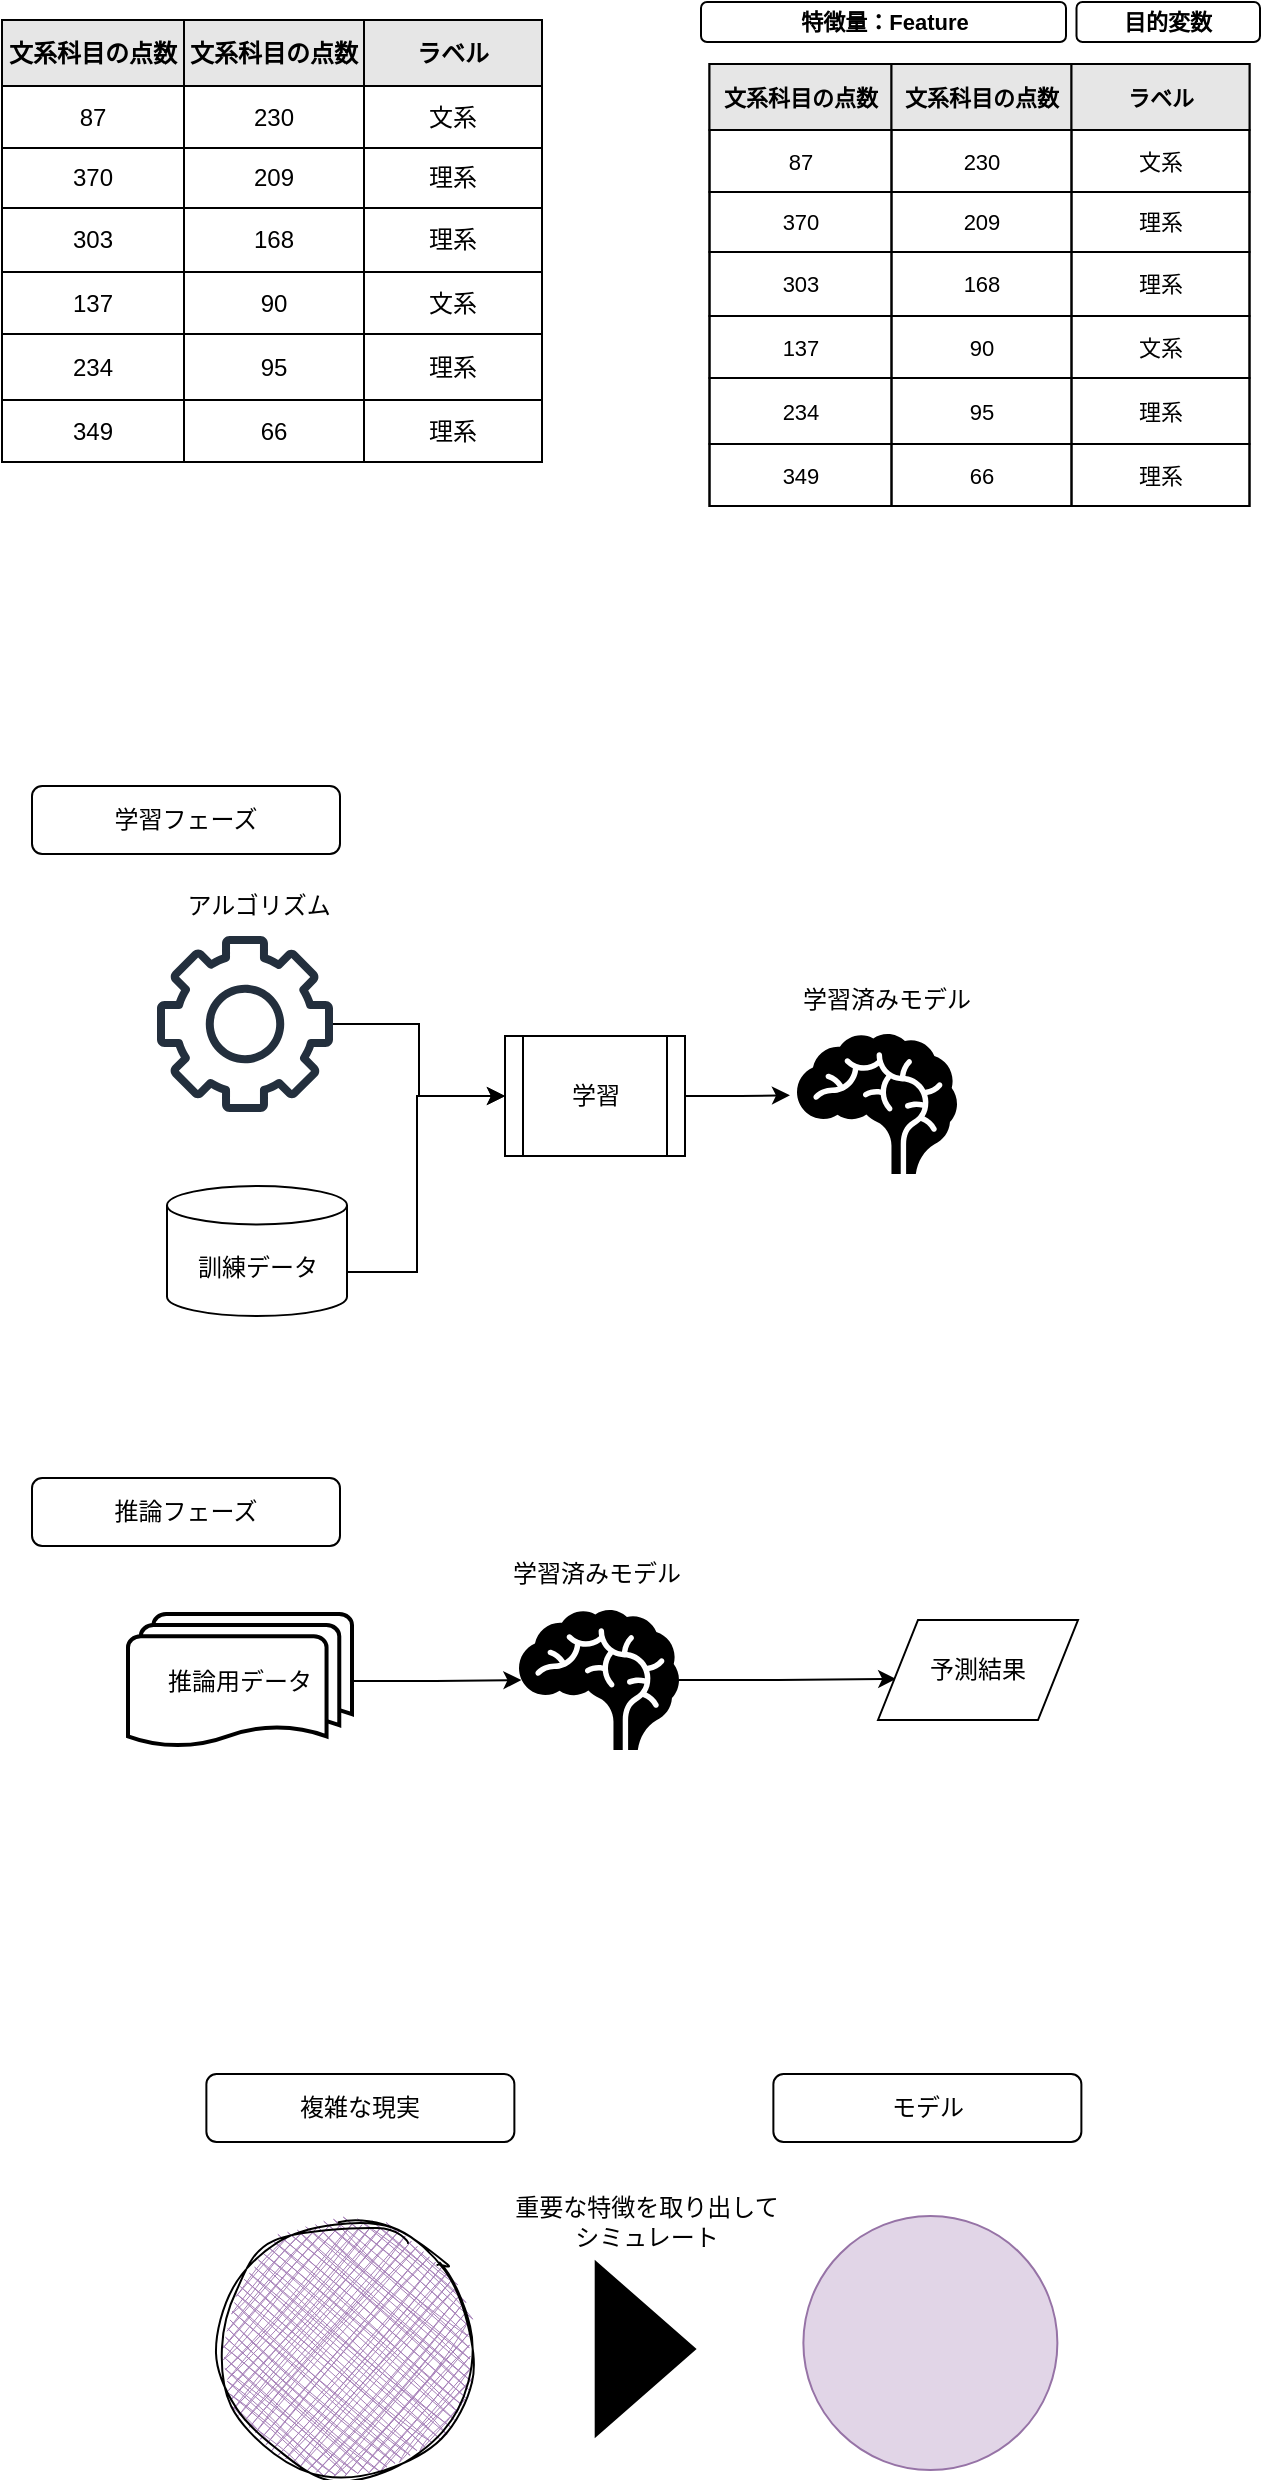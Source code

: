 <mxfile>
    <diagram id="sHc_wFPXRGP4sv5DglS8" name="Page-1">
        <mxGraphModel dx="1228" dy="116" grid="0" gridSize="10" guides="1" tooltips="1" connect="1" arrows="1" fold="1" page="1" pageScale="1" pageWidth="827" pageHeight="1169" math="0" shadow="0">
            <root>
                <mxCell id="0"/>
                <mxCell id="1" parent="0"/>
                <mxCell id="gdwEVVasBqk_ZRCRB2Q2-10" style="edgeStyle=orthogonalEdgeStyle;rounded=0;orthogonalLoop=1;jettySize=auto;html=1;entryX=0;entryY=0.5;entryDx=0;entryDy=0;movable=1;resizable=1;rotatable=1;deletable=1;editable=1;locked=0;connectable=1;fontStyle=1" parent="1" source="gdwEVVasBqk_ZRCRB2Q2-11" target="gdwEVVasBqk_ZRCRB2Q2-17" edge="1">
                    <mxGeometry relative="1" as="geometry">
                        <Array as="points">
                            <mxPoint x="274.5" y="1938"/>
                            <mxPoint x="274.5" y="1850"/>
                        </Array>
                    </mxGeometry>
                </mxCell>
                <mxCell id="gdwEVVasBqk_ZRCRB2Q2-11" value="訓練データ" style="shape=cylinder3;whiteSpace=wrap;html=1;boundedLbl=1;backgroundOutline=1;size=9.621;movable=1;resizable=1;rotatable=1;deletable=1;editable=1;locked=0;connectable=1;" parent="1" vertex="1">
                    <mxGeometry x="149.5" y="1895" width="90" height="65" as="geometry"/>
                </mxCell>
                <mxCell id="gdwEVVasBqk_ZRCRB2Q2-12" style="edgeStyle=orthogonalEdgeStyle;rounded=0;orthogonalLoop=1;jettySize=auto;html=1;entryX=0;entryY=0.5;entryDx=0;entryDy=0;movable=1;resizable=1;rotatable=1;deletable=1;editable=1;locked=0;connectable=1;fontStyle=1" parent="1" source="gdwEVVasBqk_ZRCRB2Q2-13" target="gdwEVVasBqk_ZRCRB2Q2-17" edge="1">
                    <mxGeometry relative="1" as="geometry"/>
                </mxCell>
                <mxCell id="gdwEVVasBqk_ZRCRB2Q2-13" value="" style="sketch=0;outlineConnect=0;fontColor=#232F3E;gradientColor=none;fillColor=#232F3D;strokeColor=none;dashed=0;verticalLabelPosition=bottom;verticalAlign=top;align=center;html=1;fontSize=12;fontStyle=0;aspect=fixed;pointerEvents=1;shape=mxgraph.aws4.gear;movable=1;resizable=1;rotatable=1;deletable=1;editable=1;locked=0;connectable=1;" parent="1" vertex="1">
                    <mxGeometry x="144.5" y="1770" width="88" height="88" as="geometry"/>
                </mxCell>
                <mxCell id="gdwEVVasBqk_ZRCRB2Q2-14" value="" style="shape=mxgraph.signs.healthcare.brain;html=1;pointerEvents=1;fillColor=#000000;strokeColor=none;verticalLabelPosition=bottom;verticalAlign=top;align=center;movable=1;resizable=1;rotatable=1;deletable=1;editable=1;locked=0;connectable=1;" parent="1" vertex="1">
                    <mxGeometry x="464.5" y="1819" width="80" height="70" as="geometry"/>
                </mxCell>
                <mxCell id="gdwEVVasBqk_ZRCRB2Q2-15" value="アルゴリズム" style="text;html=1;align=center;verticalAlign=middle;resizable=1;points=[];autosize=1;strokeColor=none;fillColor=none;movable=1;rotatable=1;deletable=1;editable=1;locked=0;connectable=1;" parent="1" vertex="1">
                    <mxGeometry x="144.5" y="1740" width="100" height="30" as="geometry"/>
                </mxCell>
                <mxCell id="gdwEVVasBqk_ZRCRB2Q2-16" value="学習済みモデル" style="text;html=1;align=center;verticalAlign=middle;resizable=1;points=[];autosize=1;strokeColor=none;fillColor=none;movable=1;rotatable=1;deletable=1;editable=1;locked=0;connectable=1;" parent="1" vertex="1">
                    <mxGeometry x="453.5" y="1787" width="110" height="30" as="geometry"/>
                </mxCell>
                <mxCell id="gdwEVVasBqk_ZRCRB2Q2-17" value="学習" style="shape=process;whiteSpace=wrap;html=1;backgroundOutline=1;movable=1;resizable=1;rotatable=1;deletable=1;editable=1;locked=0;connectable=1;" parent="1" vertex="1">
                    <mxGeometry x="318.5" y="1820" width="90" height="60" as="geometry"/>
                </mxCell>
                <mxCell id="gdwEVVasBqk_ZRCRB2Q2-18" style="edgeStyle=orthogonalEdgeStyle;rounded=0;orthogonalLoop=1;jettySize=auto;html=1;exitX=1;exitY=0.5;exitDx=0;exitDy=0;entryX=-0.044;entryY=0.438;entryDx=0;entryDy=0;entryPerimeter=0;movable=1;resizable=1;rotatable=1;deletable=1;editable=1;locked=0;connectable=1;fontStyle=1" parent="1" source="gdwEVVasBqk_ZRCRB2Q2-17" target="gdwEVVasBqk_ZRCRB2Q2-14" edge="1">
                    <mxGeometry relative="1" as="geometry">
                        <mxPoint x="424.5" y="1924" as="sourcePoint"/>
                        <mxPoint x="454.5" y="1890" as="targetPoint"/>
                    </mxGeometry>
                </mxCell>
                <mxCell id="wrHmRAw8vj289W4iR1oa-15" style="edgeStyle=orthogonalEdgeStyle;rounded=0;orthogonalLoop=1;jettySize=auto;html=1;entryX=0.091;entryY=0.589;entryDx=0;entryDy=0;entryPerimeter=0;movable=1;resizable=1;rotatable=1;deletable=1;editable=1;locked=0;connectable=1;fontStyle=1" parent="1" source="wrHmRAw8vj289W4iR1oa-1" target="wrHmRAw8vj289W4iR1oa-12" edge="1">
                    <mxGeometry relative="1" as="geometry"/>
                </mxCell>
                <mxCell id="wrHmRAw8vj289W4iR1oa-1" value="" style="shape=mxgraph.signs.healthcare.brain;html=1;pointerEvents=1;fillColor=#000000;strokeColor=none;verticalLabelPosition=bottom;verticalAlign=top;align=center;movable=1;resizable=1;rotatable=1;deletable=1;editable=1;locked=0;connectable=1;" parent="1" vertex="1">
                    <mxGeometry x="325.5" y="2107" width="80" height="70" as="geometry"/>
                </mxCell>
                <mxCell id="wrHmRAw8vj289W4iR1oa-2" value="学習済みモデル" style="text;html=1;align=center;verticalAlign=middle;resizable=1;points=[];autosize=1;strokeColor=none;fillColor=none;movable=1;rotatable=1;deletable=1;editable=1;locked=0;connectable=1;" parent="1" vertex="1">
                    <mxGeometry x="308.5" y="2074" width="110" height="30" as="geometry"/>
                </mxCell>
                <mxCell id="wrHmRAw8vj289W4iR1oa-3" value="学習フェーズ" style="rounded=1;whiteSpace=wrap;html=1;movable=1;resizable=1;rotatable=1;deletable=1;editable=1;locked=0;connectable=1;" parent="1" vertex="1">
                    <mxGeometry x="82" y="1695" width="154" height="34" as="geometry"/>
                </mxCell>
                <mxCell id="wrHmRAw8vj289W4iR1oa-4" value="推論フェーズ" style="rounded=1;whiteSpace=wrap;html=1;movable=1;resizable=1;rotatable=1;deletable=1;editable=1;locked=0;connectable=1;" parent="1" vertex="1">
                    <mxGeometry x="82" y="2041" width="154" height="34" as="geometry"/>
                </mxCell>
                <mxCell id="wrHmRAw8vj289W4iR1oa-14" style="edgeStyle=orthogonalEdgeStyle;rounded=0;orthogonalLoop=1;jettySize=auto;html=1;entryX=0.015;entryY=0.5;entryDx=0;entryDy=0;entryPerimeter=0;movable=1;resizable=1;rotatable=1;deletable=1;editable=1;locked=0;connectable=1;fontStyle=1" parent="1" source="wrHmRAw8vj289W4iR1oa-11" target="wrHmRAw8vj289W4iR1oa-1" edge="1">
                    <mxGeometry relative="1" as="geometry"/>
                </mxCell>
                <mxCell id="wrHmRAw8vj289W4iR1oa-11" value="推論用データ" style="strokeWidth=2;html=1;shape=mxgraph.flowchart.multi-document;whiteSpace=wrap;movable=1;resizable=1;rotatable=1;deletable=1;editable=1;locked=0;connectable=1;" parent="1" vertex="1">
                    <mxGeometry x="130" y="2109" width="112" height="67" as="geometry"/>
                </mxCell>
                <mxCell id="wrHmRAw8vj289W4iR1oa-12" value="予測結果" style="shape=parallelogram;perimeter=parallelogramPerimeter;whiteSpace=wrap;html=1;dashed=0;movable=1;resizable=1;rotatable=1;deletable=1;editable=1;locked=0;connectable=1;" parent="1" vertex="1">
                    <mxGeometry x="505" y="2112" width="100" height="50" as="geometry"/>
                </mxCell>
                <mxCell id="bliNERrWOuEoGm0JILIC-1" value="" style="ellipse;whiteSpace=wrap;html=1;aspect=fixed;sketch=1;curveFitting=1;jiggle=2;fillStyle=cross-hatch;fillColor=#A680B8;" parent="1" vertex="1">
                    <mxGeometry x="175.69" y="2414" width="127" height="127" as="geometry"/>
                </mxCell>
                <mxCell id="bliNERrWOuEoGm0JILIC-2" value="複雑な現実" style="rounded=1;whiteSpace=wrap;html=1;movable=1;resizable=1;rotatable=1;deletable=1;editable=1;locked=0;connectable=1;" parent="1" vertex="1">
                    <mxGeometry x="169.19" y="2339" width="154" height="34" as="geometry"/>
                </mxCell>
                <mxCell id="bliNERrWOuEoGm0JILIC-3" value="モデル" style="rounded=1;whiteSpace=wrap;html=1;movable=1;resizable=1;rotatable=1;deletable=1;editable=1;locked=0;connectable=1;" parent="1" vertex="1">
                    <mxGeometry x="452.69" y="2339" width="154" height="34" as="geometry"/>
                </mxCell>
                <mxCell id="bliNERrWOuEoGm0JILIC-4" value="" style="triangle;whiteSpace=wrap;html=1;fillColor=#000000;" parent="1" vertex="1">
                    <mxGeometry x="363.85" y="2433" width="49.69" height="87" as="geometry"/>
                </mxCell>
                <mxCell id="bliNERrWOuEoGm0JILIC-6" value="" style="ellipse;whiteSpace=wrap;html=1;aspect=fixed;fillStyle=auto;fillColor=#e1d5e7;strokeColor=#9673a6;" parent="1" vertex="1">
                    <mxGeometry x="467.69" y="2410" width="127" height="127" as="geometry"/>
                </mxCell>
                <mxCell id="bliNERrWOuEoGm0JILIC-10" value="重要な特徴を取り出して&lt;br&gt;シミュレート" style="text;html=1;align=center;verticalAlign=middle;resizable=0;points=[];autosize=1;strokeColor=none;fillColor=none;" parent="1" vertex="1">
                    <mxGeometry x="313.69" y="2392" width="150" height="41" as="geometry"/>
                </mxCell>
                <mxCell id="bliNERrWOuEoGm0JILIC-87" value="" style="childLayout=tableLayout;recursiveResize=0;shadow=0;fillColor=none;" parent="1" vertex="1">
                    <mxGeometry x="67" y="1312" width="270" height="221" as="geometry"/>
                </mxCell>
                <mxCell id="bliNERrWOuEoGm0JILIC-88" value="" style="shape=tableRow;horizontal=0;startSize=0;swimlaneHead=0;swimlaneBody=0;top=0;left=0;bottom=0;right=0;dropTarget=0;collapsible=0;recursiveResize=0;expand=0;fontStyle=0;fillColor=none;strokeColor=inherit;" parent="bliNERrWOuEoGm0JILIC-87" vertex="1">
                    <mxGeometry width="270" height="33" as="geometry"/>
                </mxCell>
                <mxCell id="bliNERrWOuEoGm0JILIC-89" value="文系科目の点数" style="connectable=0;recursiveResize=0;strokeColor=inherit;fillColor=#E6E6E6;align=center;whiteSpace=wrap;html=1;fontStyle=1" parent="bliNERrWOuEoGm0JILIC-88" vertex="1">
                    <mxGeometry width="91" height="33" as="geometry">
                        <mxRectangle width="91" height="33" as="alternateBounds"/>
                    </mxGeometry>
                </mxCell>
                <mxCell id="bliNERrWOuEoGm0JILIC-90" value="文系科目の点数" style="connectable=0;recursiveResize=0;strokeColor=inherit;fillColor=#E6E6E6;align=center;whiteSpace=wrap;html=1;fontStyle=1" parent="bliNERrWOuEoGm0JILIC-88" vertex="1">
                    <mxGeometry x="91" width="90" height="33" as="geometry">
                        <mxRectangle width="90" height="33" as="alternateBounds"/>
                    </mxGeometry>
                </mxCell>
                <mxCell id="bliNERrWOuEoGm0JILIC-91" value="ラベル" style="connectable=0;recursiveResize=0;strokeColor=inherit;fillColor=#E6E6E6;align=center;whiteSpace=wrap;html=1;fontStyle=1" parent="bliNERrWOuEoGm0JILIC-88" vertex="1">
                    <mxGeometry x="181" width="89" height="33" as="geometry">
                        <mxRectangle width="89" height="33" as="alternateBounds"/>
                    </mxGeometry>
                </mxCell>
                <mxCell id="bliNERrWOuEoGm0JILIC-92" style="shape=tableRow;horizontal=0;startSize=0;swimlaneHead=0;swimlaneBody=0;top=0;left=0;bottom=0;right=0;dropTarget=0;collapsible=0;recursiveResize=0;expand=0;fontStyle=0;fillColor=none;strokeColor=inherit;" parent="bliNERrWOuEoGm0JILIC-87" vertex="1">
                    <mxGeometry y="33" width="270" height="31" as="geometry"/>
                </mxCell>
                <mxCell id="bliNERrWOuEoGm0JILIC-93" value="87" style="connectable=0;recursiveResize=0;strokeColor=inherit;fillColor=none;align=center;whiteSpace=wrap;html=1;" parent="bliNERrWOuEoGm0JILIC-92" vertex="1">
                    <mxGeometry width="91" height="31" as="geometry">
                        <mxRectangle width="91" height="31" as="alternateBounds"/>
                    </mxGeometry>
                </mxCell>
                <mxCell id="bliNERrWOuEoGm0JILIC-94" value="230" style="connectable=0;recursiveResize=0;strokeColor=inherit;fillColor=none;align=center;whiteSpace=wrap;html=1;" parent="bliNERrWOuEoGm0JILIC-92" vertex="1">
                    <mxGeometry x="91" width="90" height="31" as="geometry">
                        <mxRectangle width="90" height="31" as="alternateBounds"/>
                    </mxGeometry>
                </mxCell>
                <mxCell id="bliNERrWOuEoGm0JILIC-95" value="文系" style="connectable=0;recursiveResize=0;strokeColor=inherit;fillColor=none;align=center;whiteSpace=wrap;html=1;" parent="bliNERrWOuEoGm0JILIC-92" vertex="1">
                    <mxGeometry x="181" width="89" height="31" as="geometry">
                        <mxRectangle width="89" height="31" as="alternateBounds"/>
                    </mxGeometry>
                </mxCell>
                <mxCell id="bliNERrWOuEoGm0JILIC-96" style="shape=tableRow;horizontal=0;startSize=0;swimlaneHead=0;swimlaneBody=0;top=0;left=0;bottom=0;right=0;dropTarget=0;collapsible=0;recursiveResize=0;expand=0;fontStyle=0;fillColor=none;strokeColor=inherit;" parent="bliNERrWOuEoGm0JILIC-87" vertex="1">
                    <mxGeometry y="64" width="270" height="30" as="geometry"/>
                </mxCell>
                <mxCell id="bliNERrWOuEoGm0JILIC-97" value="370" style="connectable=0;recursiveResize=0;strokeColor=inherit;fillColor=none;align=center;whiteSpace=wrap;html=1;" parent="bliNERrWOuEoGm0JILIC-96" vertex="1">
                    <mxGeometry width="91" height="30" as="geometry">
                        <mxRectangle width="91" height="30" as="alternateBounds"/>
                    </mxGeometry>
                </mxCell>
                <mxCell id="bliNERrWOuEoGm0JILIC-98" value="209" style="connectable=0;recursiveResize=0;strokeColor=inherit;fillColor=none;align=center;whiteSpace=wrap;html=1;" parent="bliNERrWOuEoGm0JILIC-96" vertex="1">
                    <mxGeometry x="91" width="90" height="30" as="geometry">
                        <mxRectangle width="90" height="30" as="alternateBounds"/>
                    </mxGeometry>
                </mxCell>
                <mxCell id="bliNERrWOuEoGm0JILIC-99" value="理系" style="connectable=0;recursiveResize=0;strokeColor=inherit;fillColor=none;align=center;whiteSpace=wrap;html=1;" parent="bliNERrWOuEoGm0JILIC-96" vertex="1">
                    <mxGeometry x="181" width="89" height="30" as="geometry">
                        <mxRectangle width="89" height="30" as="alternateBounds"/>
                    </mxGeometry>
                </mxCell>
                <mxCell id="bliNERrWOuEoGm0JILIC-100" style="shape=tableRow;horizontal=0;startSize=0;swimlaneHead=0;swimlaneBody=0;top=0;left=0;bottom=0;right=0;dropTarget=0;collapsible=0;recursiveResize=0;expand=0;fontStyle=0;fillColor=none;strokeColor=inherit;" parent="bliNERrWOuEoGm0JILIC-87" vertex="1">
                    <mxGeometry y="94" width="270" height="32" as="geometry"/>
                </mxCell>
                <mxCell id="bliNERrWOuEoGm0JILIC-101" value="303" style="connectable=0;recursiveResize=0;strokeColor=inherit;fillColor=none;align=center;whiteSpace=wrap;html=1;" parent="bliNERrWOuEoGm0JILIC-100" vertex="1">
                    <mxGeometry width="91" height="32" as="geometry">
                        <mxRectangle width="91" height="32" as="alternateBounds"/>
                    </mxGeometry>
                </mxCell>
                <mxCell id="bliNERrWOuEoGm0JILIC-102" value="168" style="connectable=0;recursiveResize=0;strokeColor=inherit;fillColor=none;align=center;whiteSpace=wrap;html=1;" parent="bliNERrWOuEoGm0JILIC-100" vertex="1">
                    <mxGeometry x="91" width="90" height="32" as="geometry">
                        <mxRectangle width="90" height="32" as="alternateBounds"/>
                    </mxGeometry>
                </mxCell>
                <mxCell id="bliNERrWOuEoGm0JILIC-103" value="理系" style="connectable=0;recursiveResize=0;strokeColor=inherit;fillColor=none;align=center;whiteSpace=wrap;html=1;" parent="bliNERrWOuEoGm0JILIC-100" vertex="1">
                    <mxGeometry x="181" width="89" height="32" as="geometry">
                        <mxRectangle width="89" height="32" as="alternateBounds"/>
                    </mxGeometry>
                </mxCell>
                <mxCell id="bliNERrWOuEoGm0JILIC-104" style="shape=tableRow;horizontal=0;startSize=0;swimlaneHead=0;swimlaneBody=0;top=0;left=0;bottom=0;right=0;dropTarget=0;collapsible=0;recursiveResize=0;expand=0;fontStyle=0;fillColor=none;strokeColor=inherit;" parent="bliNERrWOuEoGm0JILIC-87" vertex="1">
                    <mxGeometry y="126" width="270" height="31" as="geometry"/>
                </mxCell>
                <mxCell id="bliNERrWOuEoGm0JILIC-105" value="137" style="connectable=0;recursiveResize=0;strokeColor=inherit;fillColor=none;align=center;whiteSpace=wrap;html=1;" parent="bliNERrWOuEoGm0JILIC-104" vertex="1">
                    <mxGeometry width="91" height="31" as="geometry">
                        <mxRectangle width="91" height="31" as="alternateBounds"/>
                    </mxGeometry>
                </mxCell>
                <mxCell id="bliNERrWOuEoGm0JILIC-106" value="90" style="connectable=0;recursiveResize=0;strokeColor=inherit;fillColor=none;align=center;whiteSpace=wrap;html=1;" parent="bliNERrWOuEoGm0JILIC-104" vertex="1">
                    <mxGeometry x="91" width="90" height="31" as="geometry">
                        <mxRectangle width="90" height="31" as="alternateBounds"/>
                    </mxGeometry>
                </mxCell>
                <mxCell id="bliNERrWOuEoGm0JILIC-107" value="文系" style="connectable=0;recursiveResize=0;strokeColor=inherit;fillColor=none;align=center;whiteSpace=wrap;html=1;" parent="bliNERrWOuEoGm0JILIC-104" vertex="1">
                    <mxGeometry x="181" width="89" height="31" as="geometry">
                        <mxRectangle width="89" height="31" as="alternateBounds"/>
                    </mxGeometry>
                </mxCell>
                <mxCell id="bliNERrWOuEoGm0JILIC-108" style="shape=tableRow;horizontal=0;startSize=0;swimlaneHead=0;swimlaneBody=0;top=0;left=0;bottom=0;right=0;dropTarget=0;collapsible=0;recursiveResize=0;expand=0;fontStyle=0;fillColor=none;strokeColor=inherit;" parent="bliNERrWOuEoGm0JILIC-87" vertex="1">
                    <mxGeometry y="157" width="270" height="33" as="geometry"/>
                </mxCell>
                <mxCell id="bliNERrWOuEoGm0JILIC-109" value="234" style="connectable=0;recursiveResize=0;strokeColor=inherit;fillColor=none;align=center;whiteSpace=wrap;html=1;" parent="bliNERrWOuEoGm0JILIC-108" vertex="1">
                    <mxGeometry width="91" height="33" as="geometry">
                        <mxRectangle width="91" height="33" as="alternateBounds"/>
                    </mxGeometry>
                </mxCell>
                <mxCell id="bliNERrWOuEoGm0JILIC-110" value="95" style="connectable=0;recursiveResize=0;strokeColor=inherit;fillColor=none;align=center;whiteSpace=wrap;html=1;" parent="bliNERrWOuEoGm0JILIC-108" vertex="1">
                    <mxGeometry x="91" width="90" height="33" as="geometry">
                        <mxRectangle width="90" height="33" as="alternateBounds"/>
                    </mxGeometry>
                </mxCell>
                <mxCell id="bliNERrWOuEoGm0JILIC-111" value="理系" style="connectable=0;recursiveResize=0;strokeColor=inherit;fillColor=none;align=center;whiteSpace=wrap;html=1;" parent="bliNERrWOuEoGm0JILIC-108" vertex="1">
                    <mxGeometry x="181" width="89" height="33" as="geometry">
                        <mxRectangle width="89" height="33" as="alternateBounds"/>
                    </mxGeometry>
                </mxCell>
                <mxCell id="bliNERrWOuEoGm0JILIC-112" style="shape=tableRow;horizontal=0;startSize=0;swimlaneHead=0;swimlaneBody=0;top=0;left=0;bottom=0;right=0;dropTarget=0;collapsible=0;recursiveResize=0;expand=0;fontStyle=0;fillColor=none;strokeColor=inherit;" parent="bliNERrWOuEoGm0JILIC-87" vertex="1">
                    <mxGeometry y="190" width="270" height="31" as="geometry"/>
                </mxCell>
                <mxCell id="bliNERrWOuEoGm0JILIC-113" value="349" style="connectable=0;recursiveResize=0;strokeColor=inherit;fillColor=none;align=center;whiteSpace=wrap;html=1;" parent="bliNERrWOuEoGm0JILIC-112" vertex="1">
                    <mxGeometry width="91" height="31" as="geometry">
                        <mxRectangle width="91" height="31" as="alternateBounds"/>
                    </mxGeometry>
                </mxCell>
                <mxCell id="bliNERrWOuEoGm0JILIC-114" value="66" style="connectable=0;recursiveResize=0;strokeColor=inherit;fillColor=none;align=center;whiteSpace=wrap;html=1;" parent="bliNERrWOuEoGm0JILIC-112" vertex="1">
                    <mxGeometry x="91" width="90" height="31" as="geometry">
                        <mxRectangle width="90" height="31" as="alternateBounds"/>
                    </mxGeometry>
                </mxCell>
                <mxCell id="bliNERrWOuEoGm0JILIC-115" value="理系" style="connectable=0;recursiveResize=0;strokeColor=inherit;fillColor=none;align=center;whiteSpace=wrap;html=1;" parent="bliNERrWOuEoGm0JILIC-112" vertex="1">
                    <mxGeometry x="181" width="89" height="31" as="geometry">
                        <mxRectangle width="89" height="31" as="alternateBounds"/>
                    </mxGeometry>
                </mxCell>
                <mxCell id="bliNERrWOuEoGm0JILIC-137" value="" style="childLayout=tableLayout;recursiveResize=0;shadow=0;fillColor=none;fontSize=11;" parent="1" vertex="1">
                    <mxGeometry x="420.75" y="1334" width="270" height="221" as="geometry"/>
                </mxCell>
                <mxCell id="bliNERrWOuEoGm0JILIC-138" value="" style="shape=tableRow;horizontal=0;startSize=0;swimlaneHead=0;swimlaneBody=0;top=0;left=0;bottom=0;right=0;dropTarget=0;collapsible=0;recursiveResize=0;expand=0;fontStyle=0;fillColor=none;strokeColor=inherit;fontSize=11;" parent="bliNERrWOuEoGm0JILIC-137" vertex="1">
                    <mxGeometry width="270" height="33" as="geometry"/>
                </mxCell>
                <mxCell id="bliNERrWOuEoGm0JILIC-139" value="文系科目の点数" style="connectable=0;recursiveResize=0;strokeColor=inherit;fillColor=#E6E6E6;align=center;whiteSpace=wrap;html=1;fontStyle=1;fontSize=11;" parent="bliNERrWOuEoGm0JILIC-138" vertex="1">
                    <mxGeometry width="91" height="33" as="geometry">
                        <mxRectangle width="91" height="33" as="alternateBounds"/>
                    </mxGeometry>
                </mxCell>
                <mxCell id="bliNERrWOuEoGm0JILIC-140" value="文系科目の点数" style="connectable=0;recursiveResize=0;strokeColor=inherit;fillColor=#E6E6E6;align=center;whiteSpace=wrap;html=1;fontStyle=1;fontSize=11;" parent="bliNERrWOuEoGm0JILIC-138" vertex="1">
                    <mxGeometry x="91" width="90" height="33" as="geometry">
                        <mxRectangle width="90" height="33" as="alternateBounds"/>
                    </mxGeometry>
                </mxCell>
                <mxCell id="bliNERrWOuEoGm0JILIC-141" value="ラベル" style="connectable=0;recursiveResize=0;strokeColor=inherit;fillColor=#E6E6E6;align=center;whiteSpace=wrap;html=1;fontStyle=1;fontSize=11;" parent="bliNERrWOuEoGm0JILIC-138" vertex="1">
                    <mxGeometry x="181" width="89" height="33" as="geometry">
                        <mxRectangle width="89" height="33" as="alternateBounds"/>
                    </mxGeometry>
                </mxCell>
                <mxCell id="bliNERrWOuEoGm0JILIC-142" style="shape=tableRow;horizontal=0;startSize=0;swimlaneHead=0;swimlaneBody=0;top=0;left=0;bottom=0;right=0;dropTarget=0;collapsible=0;recursiveResize=0;expand=0;fontStyle=0;fillColor=none;strokeColor=inherit;fontSize=11;" parent="bliNERrWOuEoGm0JILIC-137" vertex="1">
                    <mxGeometry y="33" width="270" height="31" as="geometry"/>
                </mxCell>
                <mxCell id="bliNERrWOuEoGm0JILIC-143" value="87" style="connectable=0;recursiveResize=0;strokeColor=inherit;fillColor=none;align=center;whiteSpace=wrap;html=1;fontSize=11;" parent="bliNERrWOuEoGm0JILIC-142" vertex="1">
                    <mxGeometry width="91" height="31" as="geometry">
                        <mxRectangle width="91" height="31" as="alternateBounds"/>
                    </mxGeometry>
                </mxCell>
                <mxCell id="bliNERrWOuEoGm0JILIC-144" value="230" style="connectable=0;recursiveResize=0;strokeColor=inherit;fillColor=none;align=center;whiteSpace=wrap;html=1;fontSize=11;" parent="bliNERrWOuEoGm0JILIC-142" vertex="1">
                    <mxGeometry x="91" width="90" height="31" as="geometry">
                        <mxRectangle width="90" height="31" as="alternateBounds"/>
                    </mxGeometry>
                </mxCell>
                <mxCell id="bliNERrWOuEoGm0JILIC-145" value="文系" style="connectable=0;recursiveResize=0;strokeColor=inherit;fillColor=none;align=center;whiteSpace=wrap;html=1;fontSize=11;" parent="bliNERrWOuEoGm0JILIC-142" vertex="1">
                    <mxGeometry x="181" width="89" height="31" as="geometry">
                        <mxRectangle width="89" height="31" as="alternateBounds"/>
                    </mxGeometry>
                </mxCell>
                <mxCell id="bliNERrWOuEoGm0JILIC-146" style="shape=tableRow;horizontal=0;startSize=0;swimlaneHead=0;swimlaneBody=0;top=0;left=0;bottom=0;right=0;dropTarget=0;collapsible=0;recursiveResize=0;expand=0;fontStyle=0;fillColor=none;strokeColor=inherit;fontSize=11;" parent="bliNERrWOuEoGm0JILIC-137" vertex="1">
                    <mxGeometry y="64" width="270" height="30" as="geometry"/>
                </mxCell>
                <mxCell id="bliNERrWOuEoGm0JILIC-147" value="370" style="connectable=0;recursiveResize=0;strokeColor=inherit;fillColor=none;align=center;whiteSpace=wrap;html=1;fontSize=11;" parent="bliNERrWOuEoGm0JILIC-146" vertex="1">
                    <mxGeometry width="91" height="30" as="geometry">
                        <mxRectangle width="91" height="30" as="alternateBounds"/>
                    </mxGeometry>
                </mxCell>
                <mxCell id="bliNERrWOuEoGm0JILIC-148" value="209" style="connectable=0;recursiveResize=0;strokeColor=inherit;fillColor=none;align=center;whiteSpace=wrap;html=1;fontSize=11;" parent="bliNERrWOuEoGm0JILIC-146" vertex="1">
                    <mxGeometry x="91" width="90" height="30" as="geometry">
                        <mxRectangle width="90" height="30" as="alternateBounds"/>
                    </mxGeometry>
                </mxCell>
                <mxCell id="bliNERrWOuEoGm0JILIC-149" value="理系" style="connectable=0;recursiveResize=0;strokeColor=inherit;fillColor=none;align=center;whiteSpace=wrap;html=1;fontSize=11;" parent="bliNERrWOuEoGm0JILIC-146" vertex="1">
                    <mxGeometry x="181" width="89" height="30" as="geometry">
                        <mxRectangle width="89" height="30" as="alternateBounds"/>
                    </mxGeometry>
                </mxCell>
                <mxCell id="bliNERrWOuEoGm0JILIC-150" style="shape=tableRow;horizontal=0;startSize=0;swimlaneHead=0;swimlaneBody=0;top=0;left=0;bottom=0;right=0;dropTarget=0;collapsible=0;recursiveResize=0;expand=0;fontStyle=0;fillColor=none;strokeColor=inherit;fontSize=11;" parent="bliNERrWOuEoGm0JILIC-137" vertex="1">
                    <mxGeometry y="94" width="270" height="32" as="geometry"/>
                </mxCell>
                <mxCell id="bliNERrWOuEoGm0JILIC-151" value="303" style="connectable=0;recursiveResize=0;strokeColor=inherit;fillColor=none;align=center;whiteSpace=wrap;html=1;fontSize=11;" parent="bliNERrWOuEoGm0JILIC-150" vertex="1">
                    <mxGeometry width="91" height="32" as="geometry">
                        <mxRectangle width="91" height="32" as="alternateBounds"/>
                    </mxGeometry>
                </mxCell>
                <mxCell id="bliNERrWOuEoGm0JILIC-152" value="168" style="connectable=0;recursiveResize=0;strokeColor=inherit;fillColor=none;align=center;whiteSpace=wrap;html=1;fontSize=11;" parent="bliNERrWOuEoGm0JILIC-150" vertex="1">
                    <mxGeometry x="91" width="90" height="32" as="geometry">
                        <mxRectangle width="90" height="32" as="alternateBounds"/>
                    </mxGeometry>
                </mxCell>
                <mxCell id="bliNERrWOuEoGm0JILIC-153" value="理系" style="connectable=0;recursiveResize=0;strokeColor=inherit;fillColor=none;align=center;whiteSpace=wrap;html=1;fontSize=11;" parent="bliNERrWOuEoGm0JILIC-150" vertex="1">
                    <mxGeometry x="181" width="89" height="32" as="geometry">
                        <mxRectangle width="89" height="32" as="alternateBounds"/>
                    </mxGeometry>
                </mxCell>
                <mxCell id="bliNERrWOuEoGm0JILIC-154" style="shape=tableRow;horizontal=0;startSize=0;swimlaneHead=0;swimlaneBody=0;top=0;left=0;bottom=0;right=0;dropTarget=0;collapsible=0;recursiveResize=0;expand=0;fontStyle=0;fillColor=none;strokeColor=inherit;fontSize=11;" parent="bliNERrWOuEoGm0JILIC-137" vertex="1">
                    <mxGeometry y="126" width="270" height="31" as="geometry"/>
                </mxCell>
                <mxCell id="bliNERrWOuEoGm0JILIC-155" value="137" style="connectable=0;recursiveResize=0;strokeColor=inherit;fillColor=none;align=center;whiteSpace=wrap;html=1;fontSize=11;" parent="bliNERrWOuEoGm0JILIC-154" vertex="1">
                    <mxGeometry width="91" height="31" as="geometry">
                        <mxRectangle width="91" height="31" as="alternateBounds"/>
                    </mxGeometry>
                </mxCell>
                <mxCell id="bliNERrWOuEoGm0JILIC-156" value="90" style="connectable=0;recursiveResize=0;strokeColor=inherit;fillColor=none;align=center;whiteSpace=wrap;html=1;fontSize=11;" parent="bliNERrWOuEoGm0JILIC-154" vertex="1">
                    <mxGeometry x="91" width="90" height="31" as="geometry">
                        <mxRectangle width="90" height="31" as="alternateBounds"/>
                    </mxGeometry>
                </mxCell>
                <mxCell id="bliNERrWOuEoGm0JILIC-157" value="文系" style="connectable=0;recursiveResize=0;strokeColor=inherit;fillColor=none;align=center;whiteSpace=wrap;html=1;fontSize=11;" parent="bliNERrWOuEoGm0JILIC-154" vertex="1">
                    <mxGeometry x="181" width="89" height="31" as="geometry">
                        <mxRectangle width="89" height="31" as="alternateBounds"/>
                    </mxGeometry>
                </mxCell>
                <mxCell id="bliNERrWOuEoGm0JILIC-158" style="shape=tableRow;horizontal=0;startSize=0;swimlaneHead=0;swimlaneBody=0;top=0;left=0;bottom=0;right=0;dropTarget=0;collapsible=0;recursiveResize=0;expand=0;fontStyle=0;fillColor=none;strokeColor=inherit;fontSize=11;" parent="bliNERrWOuEoGm0JILIC-137" vertex="1">
                    <mxGeometry y="157" width="270" height="33" as="geometry"/>
                </mxCell>
                <mxCell id="bliNERrWOuEoGm0JILIC-159" value="234" style="connectable=0;recursiveResize=0;strokeColor=inherit;fillColor=none;align=center;whiteSpace=wrap;html=1;fontSize=11;" parent="bliNERrWOuEoGm0JILIC-158" vertex="1">
                    <mxGeometry width="91" height="33" as="geometry">
                        <mxRectangle width="91" height="33" as="alternateBounds"/>
                    </mxGeometry>
                </mxCell>
                <mxCell id="bliNERrWOuEoGm0JILIC-160" value="95" style="connectable=0;recursiveResize=0;strokeColor=inherit;fillColor=none;align=center;whiteSpace=wrap;html=1;fontSize=11;" parent="bliNERrWOuEoGm0JILIC-158" vertex="1">
                    <mxGeometry x="91" width="90" height="33" as="geometry">
                        <mxRectangle width="90" height="33" as="alternateBounds"/>
                    </mxGeometry>
                </mxCell>
                <mxCell id="bliNERrWOuEoGm0JILIC-161" value="理系" style="connectable=0;recursiveResize=0;strokeColor=inherit;fillColor=none;align=center;whiteSpace=wrap;html=1;fontSize=11;" parent="bliNERrWOuEoGm0JILIC-158" vertex="1">
                    <mxGeometry x="181" width="89" height="33" as="geometry">
                        <mxRectangle width="89" height="33" as="alternateBounds"/>
                    </mxGeometry>
                </mxCell>
                <mxCell id="bliNERrWOuEoGm0JILIC-162" style="shape=tableRow;horizontal=0;startSize=0;swimlaneHead=0;swimlaneBody=0;top=0;left=0;bottom=0;right=0;dropTarget=0;collapsible=0;recursiveResize=0;expand=0;fontStyle=0;fillColor=none;strokeColor=inherit;fontSize=11;" parent="bliNERrWOuEoGm0JILIC-137" vertex="1">
                    <mxGeometry y="190" width="270" height="31" as="geometry"/>
                </mxCell>
                <mxCell id="bliNERrWOuEoGm0JILIC-163" value="349" style="connectable=0;recursiveResize=0;strokeColor=inherit;fillColor=none;align=center;whiteSpace=wrap;html=1;fontSize=11;" parent="bliNERrWOuEoGm0JILIC-162" vertex="1">
                    <mxGeometry width="91" height="31" as="geometry">
                        <mxRectangle width="91" height="31" as="alternateBounds"/>
                    </mxGeometry>
                </mxCell>
                <mxCell id="bliNERrWOuEoGm0JILIC-164" value="66" style="connectable=0;recursiveResize=0;strokeColor=inherit;fillColor=none;align=center;whiteSpace=wrap;html=1;fontSize=11;" parent="bliNERrWOuEoGm0JILIC-162" vertex="1">
                    <mxGeometry x="91" width="90" height="31" as="geometry">
                        <mxRectangle width="90" height="31" as="alternateBounds"/>
                    </mxGeometry>
                </mxCell>
                <mxCell id="bliNERrWOuEoGm0JILIC-165" value="理系" style="connectable=0;recursiveResize=0;strokeColor=inherit;fillColor=none;align=center;whiteSpace=wrap;html=1;fontSize=11;" parent="bliNERrWOuEoGm0JILIC-162" vertex="1">
                    <mxGeometry x="181" width="89" height="31" as="geometry">
                        <mxRectangle width="89" height="31" as="alternateBounds"/>
                    </mxGeometry>
                </mxCell>
                <mxCell id="bliNERrWOuEoGm0JILIC-220" value="特徴量：Feature" style="rounded=1;whiteSpace=wrap;html=1;movable=1;resizable=1;rotatable=1;deletable=1;editable=1;locked=0;connectable=1;fontSize=11;fontStyle=1" parent="1" vertex="1">
                    <mxGeometry x="416.5" y="1303" width="182.5" height="20" as="geometry"/>
                </mxCell>
                <mxCell id="bliNERrWOuEoGm0JILIC-221" value="目的変数" style="rounded=1;whiteSpace=wrap;html=1;movable=1;resizable=1;rotatable=1;deletable=1;editable=1;locked=0;connectable=1;fontSize=11;fontStyle=1" parent="1" vertex="1">
                    <mxGeometry x="604.25" y="1303" width="91.75" height="20" as="geometry"/>
                </mxCell>
            </root>
        </mxGraphModel>
    </diagram>
</mxfile>